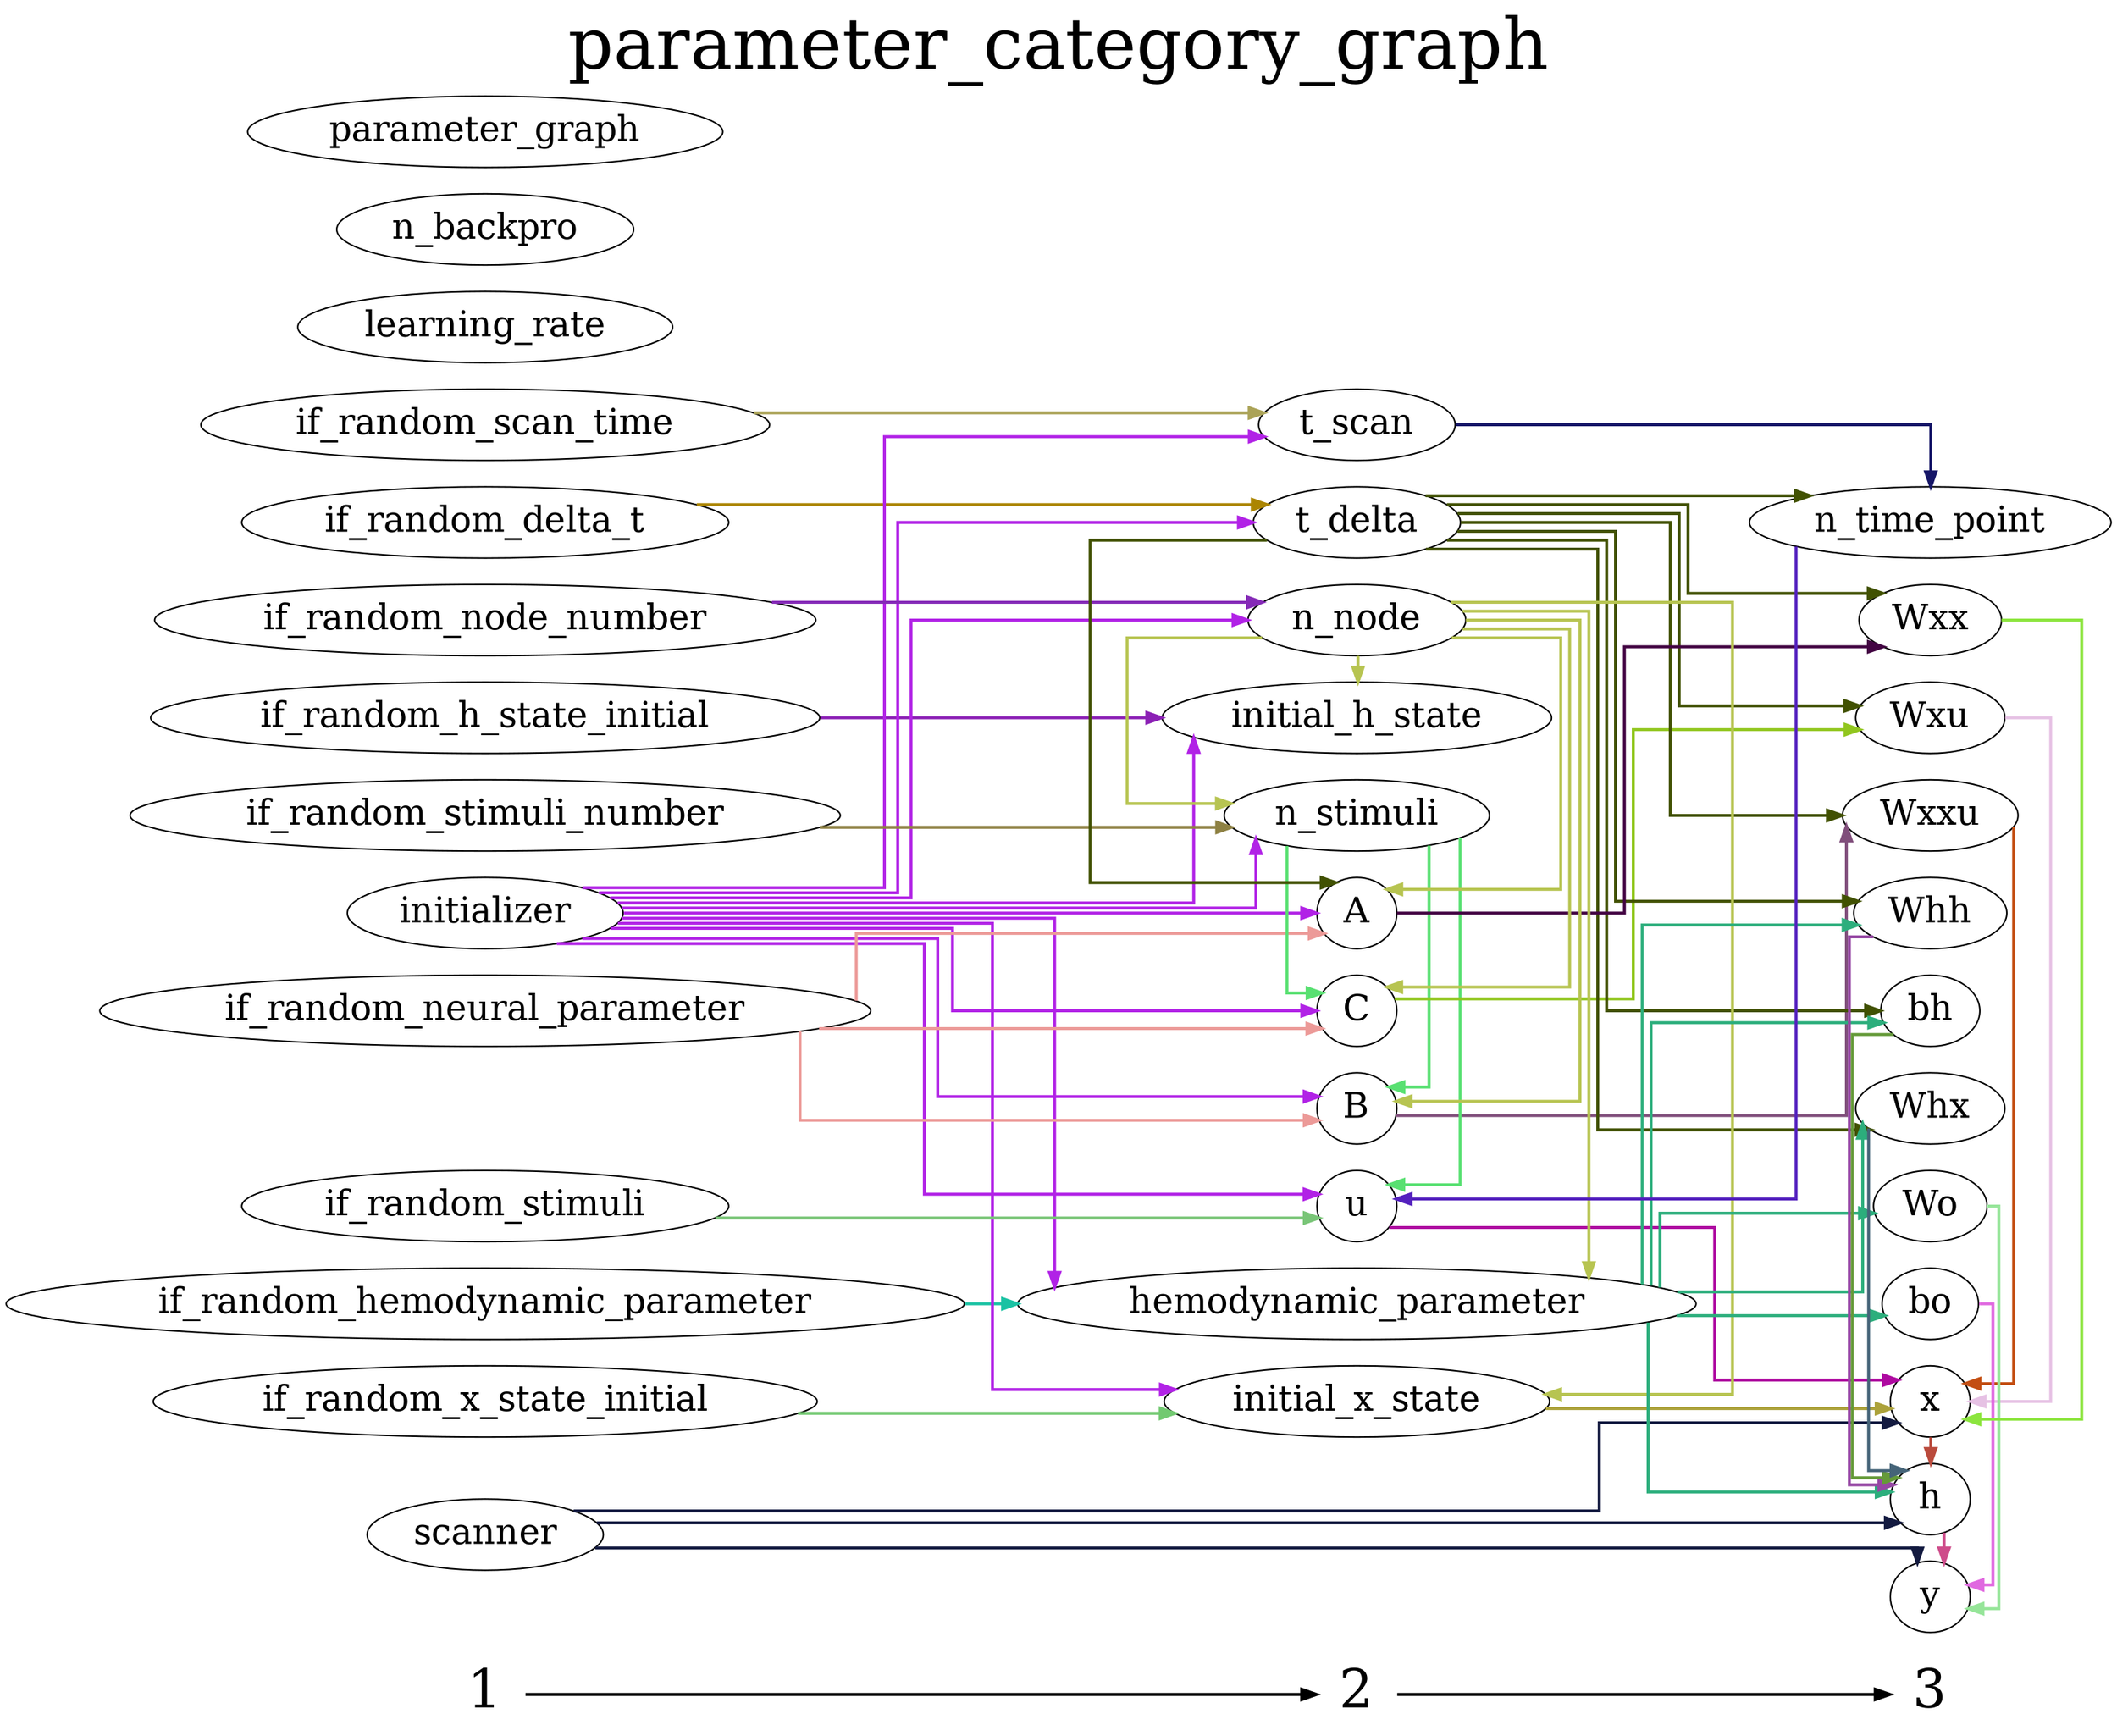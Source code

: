 digraph G {
          splines=ortho;
          fontsize = 48;
          rankdir = "LR";
          node[fontsize=24];
          edge[penwidth=2];
          {
          node [shape=plaintext fontsize=36];
          1 -> 
          2 -> 
          3
          }
          {rank = same;
          1;
          if_random_h_state_initial;
          if_random_delta_t;
          if_random_hemodynamic_parameter;
          learning_rate;
          scanner;
          initializer;
          n_backpro;
          if_random_x_state_initial;
          if_random_stimuli_number;
          if_random_node_number;
          parameter_graph;
          if_random_stimuli;
          if_random_scan_time;
          if_random_neural_parameter;
          }
          {rank = same;
          2;
          B;
          t_scan;
          n_stimuli;
          u;
          C;
          t_delta;
          initial_h_state;
          A;
          initial_x_state;
          n_node;
          hemodynamic_parameter;
          }
          {rank = same;
          3;
          x;
          Whh;
          bh;
          Wxu;
          Whx;
          h;
          Wxxu;
          Wo;
          y;
          bo;
          Wxx;
          n_time_point;
          }
          if_random_h_state_initial -> initial_h_state [color="#8B20B5"];
          Wxu -> x [color="#E6C1E4"];
          x -> h [color="#BA4A3C"];
          if_random_hemodynamic_parameter -> hemodynamic_parameter [color="#1AC2A3"];
          t_scan -> n_time_point [color="#151567"];
          learning_rate ;
          if_random_scan_time -> t_scan [color="#ABA357"];
          u -> x [color="#AE09A0"];
          bh -> h [color="#659A39"];
          B -> Wxxu [color="#804E7B"];
          initial_h_state ;
          y ;
          Wo -> y [color="#96E599"];
          scanner -> x [color="#131A40"];
          scanner -> h [color="#131A40"];
          scanner -> y [color="#131A40"];
          C -> Wxu [color="#91C61E"];
          Whh -> h [color="#9648A4"];
          Whx -> h [color="#456478"];
          h -> y [color="#CE4C8A"];
          if_random_delta_t -> t_delta [color="#AB8501"];
          A -> Wxx [color="#430543"];
          Wxxu -> x [color="#C34E12"];
          initial_x_state -> x [color="#ACA23B"];
          initializer -> t_scan [color="#B122E6"];
          initializer -> n_node [color="#B122E6"];
          initializer -> B [color="#B122E6"];
          initializer -> u [color="#B122E6"];
          initializer -> C [color="#B122E6"];
          initializer -> t_delta [color="#B122E6"];
          initializer -> initial_h_state [color="#B122E6"];
          initializer -> A [color="#B122E6"];
          initializer -> initial_x_state [color="#B122E6"];
          initializer -> n_stimuli [color="#B122E6"];
          initializer -> hemodynamic_parameter [color="#B122E6"];
          n_backpro ;
          if_random_x_state_initial -> initial_x_state [color="#72C971"];
          if_random_stimuli_number -> n_stimuli [color="#8E8143"];
          if_random_node_number -> n_node [color="#852AB7"];
          t_delta -> Whh [color="#415102"];
          t_delta -> bh [color="#415102"];
          t_delta -> Wxu [color="#415102"];
          t_delta -> Wxxu [color="#415102"];
          t_delta -> Wxx [color="#415102"];
          t_delta -> Whx [color="#415102"];
          t_delta -> A [color="#415102"];
          t_delta -> n_time_point [color="#415102"];
          parameter_graph ;
          if_random_stimuli -> u [color="#79C577"];
          bo -> y [color="#E068E0"];
          Wxx -> x [color="#8CE53E"];
          n_time_point -> u [color="#5421BE"];
          n_stimuli -> B [color="#58E071"];
          n_stimuli -> u [color="#58E071"];
          n_stimuli -> C [color="#58E071"];
          if_random_neural_parameter -> B [color="#EC9A98"];
          if_random_neural_parameter -> C [color="#EC9A98"];
          if_random_neural_parameter -> A [color="#EC9A98"];
          n_node -> B [color="#B7C451"];
          n_node -> C [color="#B7C451"];
          n_node -> initial_h_state [color="#B7C451"];
          n_node -> A [color="#B7C451"];
          n_node -> initial_x_state [color="#B7C451"];
          n_node -> n_stimuli [color="#B7C451"];
          n_node -> hemodynamic_parameter [color="#B7C451"];
          hemodynamic_parameter -> Whh [color="#2CAE7C"];
          hemodynamic_parameter -> bh [color="#2CAE7C"];
          hemodynamic_parameter -> bo [color="#2CAE7C"];
          hemodynamic_parameter -> Whx [color="#2CAE7C"];
          hemodynamic_parameter -> h [color="#2CAE7C"];
          hemodynamic_parameter -> Wo [color="#2CAE7C"];
          labelloc = "t";
          label = "parameter_category_graph";
}